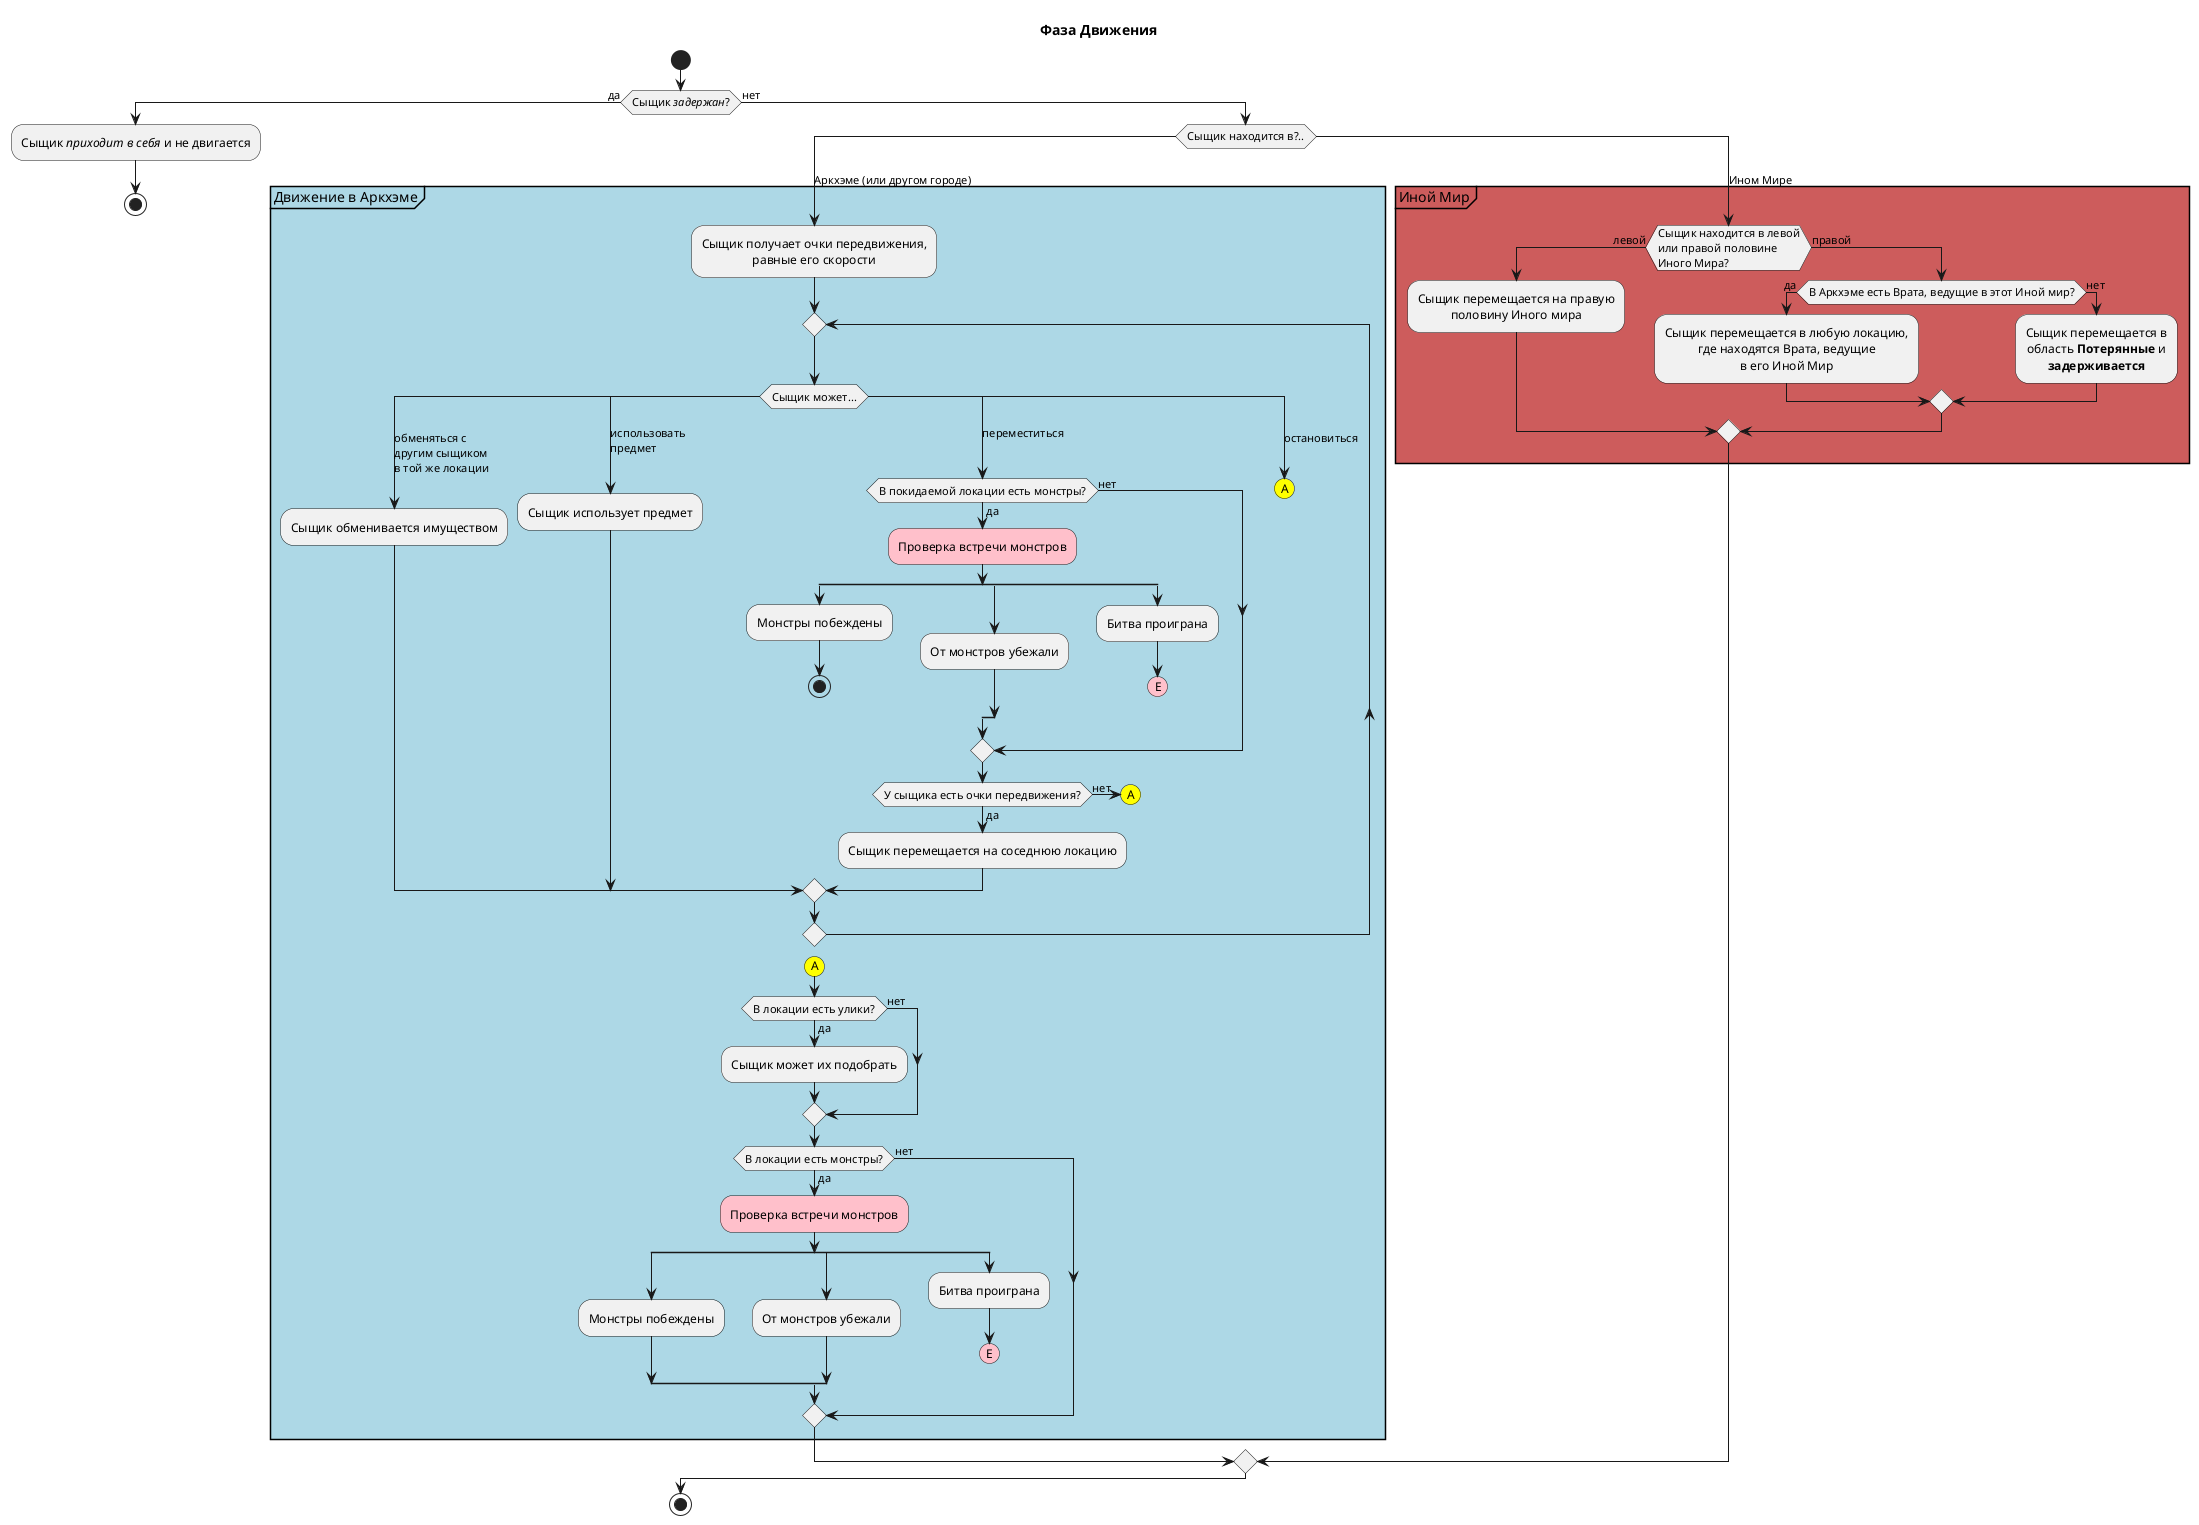 @startuml Ход игры
<style>
element {
    FontName Arial
    HorizontalAlignment center
}
</style>
title Фаза Движения
start
    if(Сыщик //задержан//?) then (да)
        :Сыщик //приходит в себя// и не двигается;
        stop
    else (нет)
        switch(Сыщик находится в?..)
            case(Аркхэме (или другом городе))
            group #LightBlue Движение в Аркхэме
                :Сыщик получает очки передвижения,
                равные его скорости;

                repeat
                    switch(Сыщик может...)
                        case(обменяться с\nдругим сыщиком\nв той же локации)
                            :Сыщик обменивается имуществом;
                        case(использовать\nпредмет)
                            :Сыщик использует предмет;
                        case(переместиться)
                            if(В покидаемой локации есть монстры?) then (да)
                                #pink :Проверка встречи монстров; <<objectSignal>>
                                split
                                    :Монстры побеждены;
                                    stop
                                split again
                                    :От монстров убежали;
                                split again
                                    :Битва проиграна;
                                    #pink:(E)
                                    detach
                                end split
                            else (нет)
                            endif
                            if (У сыщика есть очки передвижения?) then (да)
                                :Сыщик перемещается на соседнюю локацию;
                            else (нет)
                                #Yellow:(A)
                                detach
                            endif
                        case(остановиться)
                            #Yellow:(A)
                            detach
                    endswitch
                repeat while()
            detach
            #Yellow:(A)
            if(В локации есть улики?) then (да)
                :Сыщик может их подобрать;
            else (нет)
            endif
            if(В локации есть монстры?) then (да)
                #pink :Проверка встречи монстров; <<objectSignal>>
                    split
                        :Монстры побеждены;
                    split again
                        :От монстров убежали;
                    split again
                        :Битва проиграна;
                        #pink:(E)
                        detach
                    end split
            else (нет)
            endif

            end group
            case(Ином Мире)
            group #IndianRed Иной Мир
                if(Сыщик находится в левой\nили правой половине\nИного Мира?) then (левой)
                    :Сыщик перемещается на правую
                    половину Иного мира;
                else (правой)
                    if(В Аркхэме есть Врата, ведущие в этот Иной мир?) then (да)
                        :Сыщик перемещается в любую локацию,
                        где находятся Врата, ведущие
                        в его Иной Мир;
                    else (нет)
                        :Сыщик перемещается в
                        область **Потерянные** и
                        **задерживается**;
                    endif
                endif
            end group
        endswitch
    endif
stop
@enduml